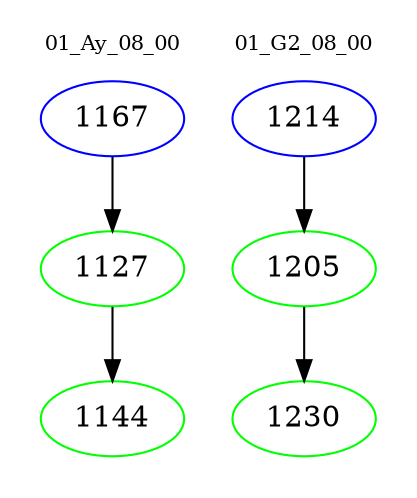 digraph{
subgraph cluster_0 {
color = white
label = "01_Ay_08_00";
fontsize=10;
T0_1167 [label="1167", color="blue"]
T0_1167 -> T0_1127 [color="black"]
T0_1127 [label="1127", color="green"]
T0_1127 -> T0_1144 [color="black"]
T0_1144 [label="1144", color="green"]
}
subgraph cluster_1 {
color = white
label = "01_G2_08_00";
fontsize=10;
T1_1214 [label="1214", color="blue"]
T1_1214 -> T1_1205 [color="black"]
T1_1205 [label="1205", color="green"]
T1_1205 -> T1_1230 [color="black"]
T1_1230 [label="1230", color="green"]
}
}
